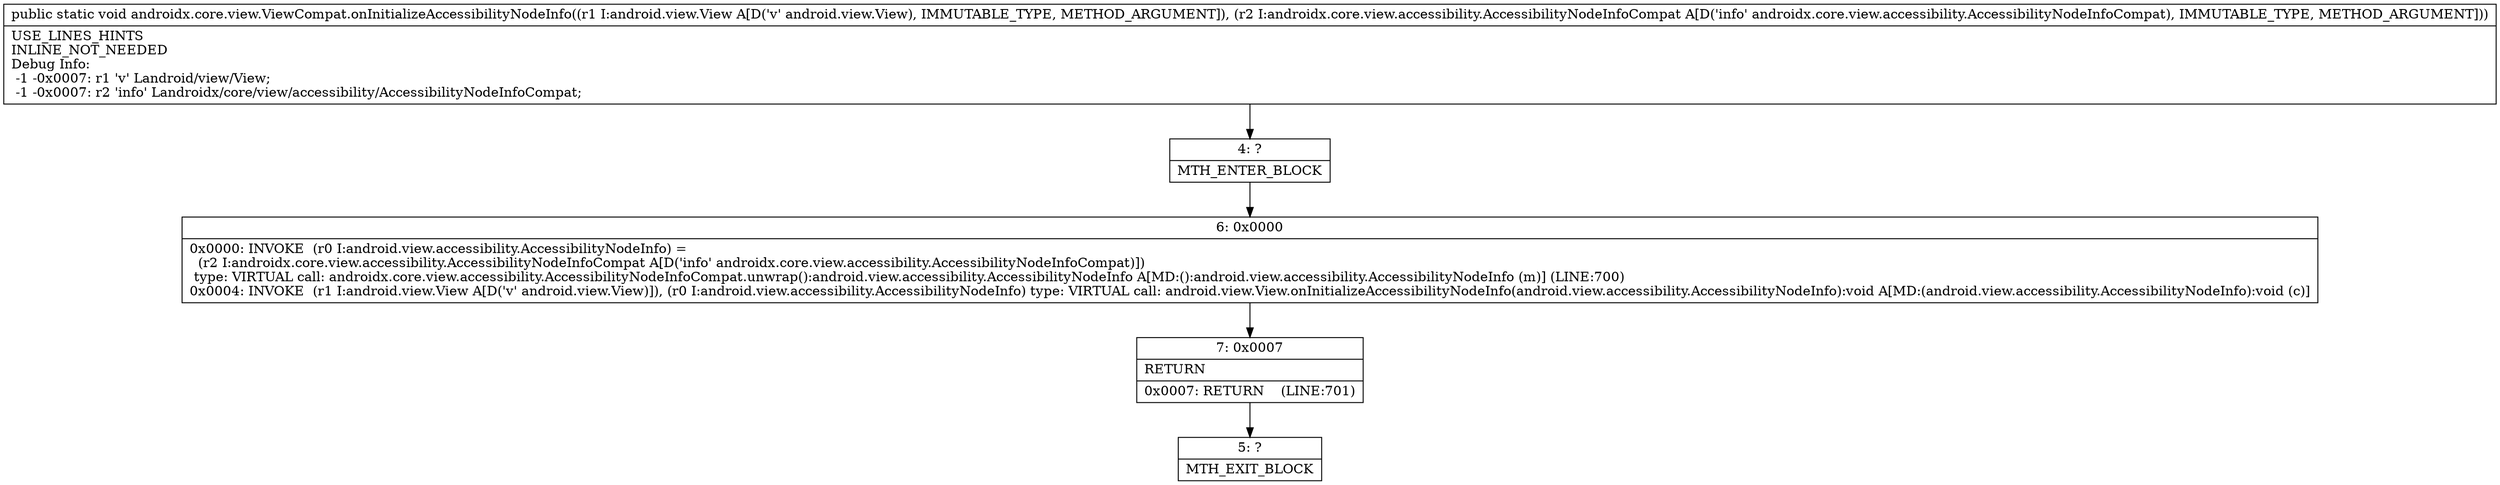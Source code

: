digraph "CFG forandroidx.core.view.ViewCompat.onInitializeAccessibilityNodeInfo(Landroid\/view\/View;Landroidx\/core\/view\/accessibility\/AccessibilityNodeInfoCompat;)V" {
Node_4 [shape=record,label="{4\:\ ?|MTH_ENTER_BLOCK\l}"];
Node_6 [shape=record,label="{6\:\ 0x0000|0x0000: INVOKE  (r0 I:android.view.accessibility.AccessibilityNodeInfo) = \l  (r2 I:androidx.core.view.accessibility.AccessibilityNodeInfoCompat A[D('info' androidx.core.view.accessibility.AccessibilityNodeInfoCompat)])\l type: VIRTUAL call: androidx.core.view.accessibility.AccessibilityNodeInfoCompat.unwrap():android.view.accessibility.AccessibilityNodeInfo A[MD:():android.view.accessibility.AccessibilityNodeInfo (m)] (LINE:700)\l0x0004: INVOKE  (r1 I:android.view.View A[D('v' android.view.View)]), (r0 I:android.view.accessibility.AccessibilityNodeInfo) type: VIRTUAL call: android.view.View.onInitializeAccessibilityNodeInfo(android.view.accessibility.AccessibilityNodeInfo):void A[MD:(android.view.accessibility.AccessibilityNodeInfo):void (c)]\l}"];
Node_7 [shape=record,label="{7\:\ 0x0007|RETURN\l|0x0007: RETURN    (LINE:701)\l}"];
Node_5 [shape=record,label="{5\:\ ?|MTH_EXIT_BLOCK\l}"];
MethodNode[shape=record,label="{public static void androidx.core.view.ViewCompat.onInitializeAccessibilityNodeInfo((r1 I:android.view.View A[D('v' android.view.View), IMMUTABLE_TYPE, METHOD_ARGUMENT]), (r2 I:androidx.core.view.accessibility.AccessibilityNodeInfoCompat A[D('info' androidx.core.view.accessibility.AccessibilityNodeInfoCompat), IMMUTABLE_TYPE, METHOD_ARGUMENT]))  | USE_LINES_HINTS\lINLINE_NOT_NEEDED\lDebug Info:\l  \-1 \-0x0007: r1 'v' Landroid\/view\/View;\l  \-1 \-0x0007: r2 'info' Landroidx\/core\/view\/accessibility\/AccessibilityNodeInfoCompat;\l}"];
MethodNode -> Node_4;Node_4 -> Node_6;
Node_6 -> Node_7;
Node_7 -> Node_5;
}

